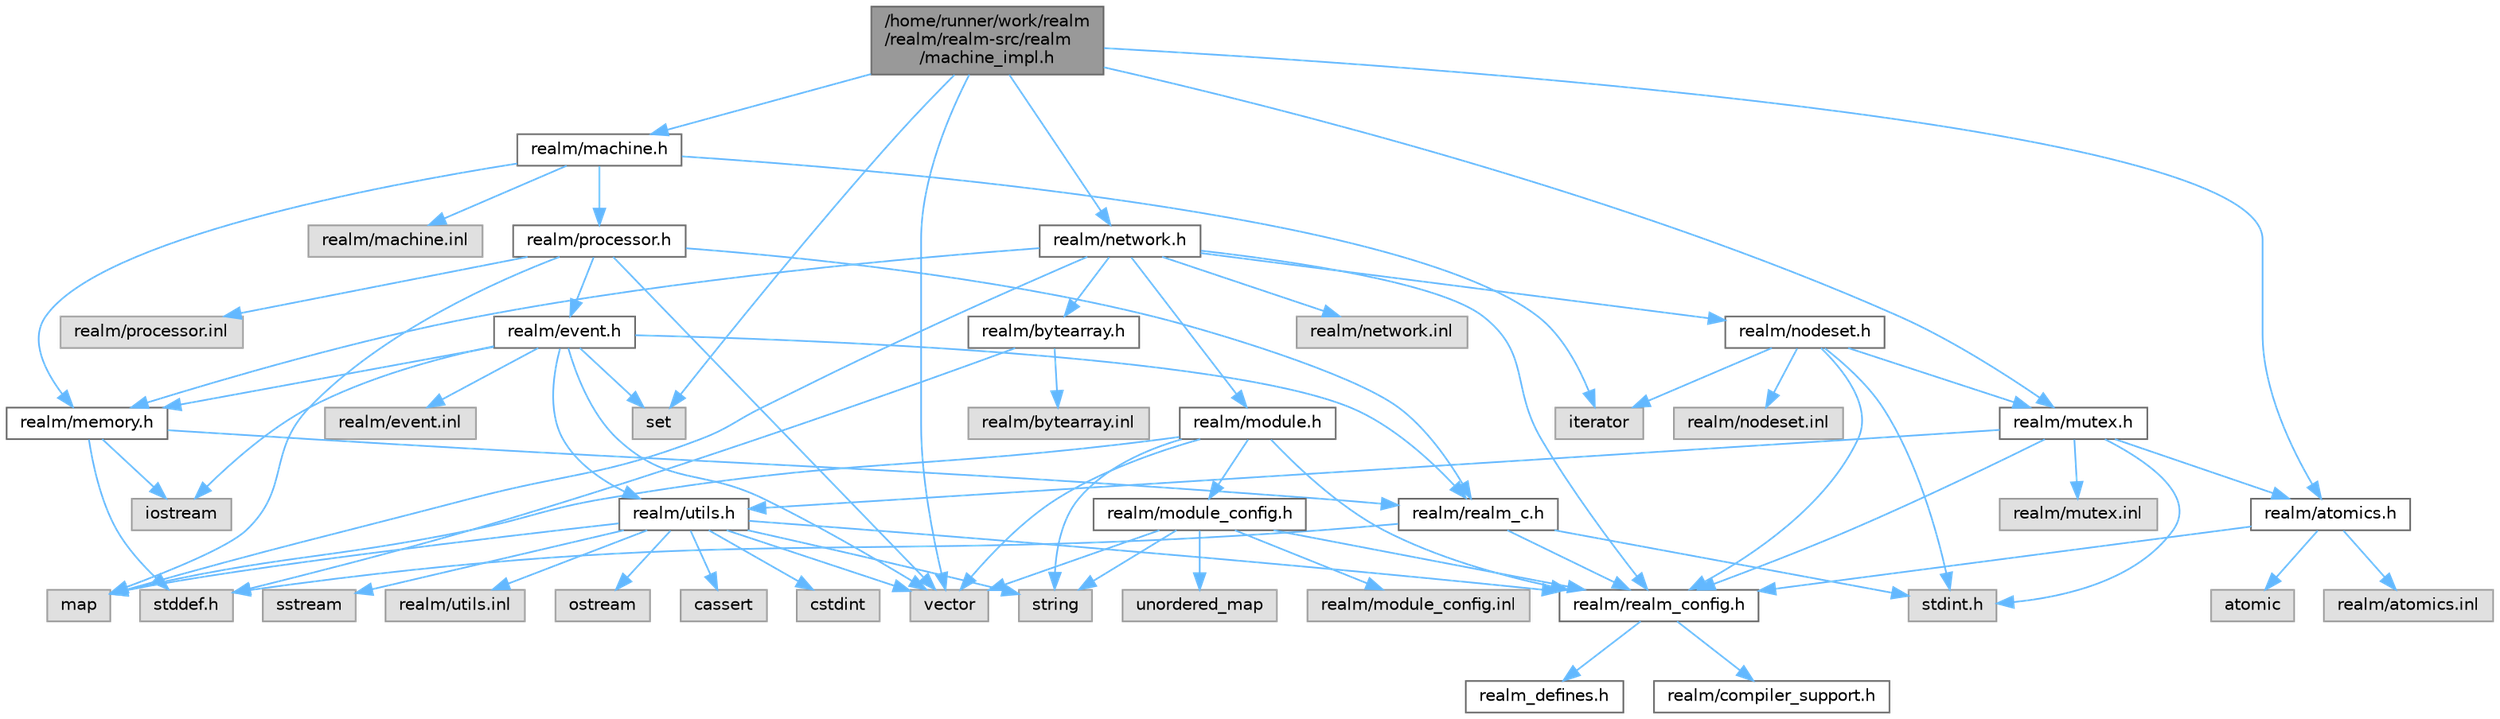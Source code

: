 digraph "/home/runner/work/realm/realm/realm-src/realm/machine_impl.h"
{
 // LATEX_PDF_SIZE
  bgcolor="transparent";
  edge [fontname=Helvetica,fontsize=10,labelfontname=Helvetica,labelfontsize=10];
  node [fontname=Helvetica,fontsize=10,shape=box,height=0.2,width=0.4];
  Node1 [id="Node000001",label="/home/runner/work/realm\l/realm/realm-src/realm\l/machine_impl.h",height=0.2,width=0.4,color="gray40", fillcolor="grey60", style="filled", fontcolor="black",tooltip=" "];
  Node1 -> Node2 [id="edge1_Node000001_Node000002",color="steelblue1",style="solid",tooltip=" "];
  Node2 [id="Node000002",label="realm/machine.h",height=0.2,width=0.4,color="grey40", fillcolor="white", style="filled",URL="$machine_8h.html",tooltip=" "];
  Node2 -> Node3 [id="edge2_Node000002_Node000003",color="steelblue1",style="solid",tooltip=" "];
  Node3 [id="Node000003",label="realm/processor.h",height=0.2,width=0.4,color="grey40", fillcolor="white", style="filled",URL="$processor_8h.html",tooltip=" "];
  Node3 -> Node4 [id="edge3_Node000003_Node000004",color="steelblue1",style="solid",tooltip=" "];
  Node4 [id="Node000004",label="realm/realm_c.h",height=0.2,width=0.4,color="grey40", fillcolor="white", style="filled",URL="$realm__c_8h.html",tooltip=" "];
  Node4 -> Node5 [id="edge4_Node000004_Node000005",color="steelblue1",style="solid",tooltip=" "];
  Node5 [id="Node000005",label="realm/realm_config.h",height=0.2,width=0.4,color="grey40", fillcolor="white", style="filled",URL="$realm__config_8h.html",tooltip=" "];
  Node5 -> Node6 [id="edge5_Node000005_Node000006",color="steelblue1",style="solid",tooltip=" "];
  Node6 [id="Node000006",label="realm_defines.h",height=0.2,width=0.4,color="grey40", fillcolor="white", style="filled",URL="$realm__defines_8h.html",tooltip=" "];
  Node5 -> Node7 [id="edge6_Node000005_Node000007",color="steelblue1",style="solid",tooltip=" "];
  Node7 [id="Node000007",label="realm/compiler_support.h",height=0.2,width=0.4,color="grey40", fillcolor="white", style="filled",URL="$compiler__support_8h.html",tooltip=" "];
  Node4 -> Node8 [id="edge7_Node000004_Node000008",color="steelblue1",style="solid",tooltip=" "];
  Node8 [id="Node000008",label="stddef.h",height=0.2,width=0.4,color="grey60", fillcolor="#E0E0E0", style="filled",tooltip=" "];
  Node4 -> Node9 [id="edge8_Node000004_Node000009",color="steelblue1",style="solid",tooltip=" "];
  Node9 [id="Node000009",label="stdint.h",height=0.2,width=0.4,color="grey60", fillcolor="#E0E0E0", style="filled",tooltip=" "];
  Node3 -> Node10 [id="edge9_Node000003_Node000010",color="steelblue1",style="solid",tooltip=" "];
  Node10 [id="Node000010",label="realm/event.h",height=0.2,width=0.4,color="grey40", fillcolor="white", style="filled",URL="$event_8h.html",tooltip=" "];
  Node10 -> Node4 [id="edge10_Node000010_Node000004",color="steelblue1",style="solid",tooltip=" "];
  Node10 -> Node11 [id="edge11_Node000010_Node000011",color="steelblue1",style="solid",tooltip=" "];
  Node11 [id="Node000011",label="realm/utils.h",height=0.2,width=0.4,color="grey40", fillcolor="white", style="filled",URL="$utils_8h.html",tooltip=" "];
  Node11 -> Node5 [id="edge12_Node000011_Node000005",color="steelblue1",style="solid",tooltip=" "];
  Node11 -> Node12 [id="edge13_Node000011_Node000012",color="steelblue1",style="solid",tooltip=" "];
  Node12 [id="Node000012",label="string",height=0.2,width=0.4,color="grey60", fillcolor="#E0E0E0", style="filled",tooltip=" "];
  Node11 -> Node13 [id="edge14_Node000011_Node000013",color="steelblue1",style="solid",tooltip=" "];
  Node13 [id="Node000013",label="ostream",height=0.2,width=0.4,color="grey60", fillcolor="#E0E0E0", style="filled",tooltip=" "];
  Node11 -> Node14 [id="edge15_Node000011_Node000014",color="steelblue1",style="solid",tooltip=" "];
  Node14 [id="Node000014",label="vector",height=0.2,width=0.4,color="grey60", fillcolor="#E0E0E0", style="filled",tooltip=" "];
  Node11 -> Node15 [id="edge16_Node000011_Node000015",color="steelblue1",style="solid",tooltip=" "];
  Node15 [id="Node000015",label="map",height=0.2,width=0.4,color="grey60", fillcolor="#E0E0E0", style="filled",tooltip=" "];
  Node11 -> Node16 [id="edge17_Node000011_Node000016",color="steelblue1",style="solid",tooltip=" "];
  Node16 [id="Node000016",label="cassert",height=0.2,width=0.4,color="grey60", fillcolor="#E0E0E0", style="filled",tooltip=" "];
  Node11 -> Node17 [id="edge18_Node000011_Node000017",color="steelblue1",style="solid",tooltip=" "];
  Node17 [id="Node000017",label="cstdint",height=0.2,width=0.4,color="grey60", fillcolor="#E0E0E0", style="filled",tooltip=" "];
  Node11 -> Node18 [id="edge19_Node000011_Node000018",color="steelblue1",style="solid",tooltip=" "];
  Node18 [id="Node000018",label="sstream",height=0.2,width=0.4,color="grey60", fillcolor="#E0E0E0", style="filled",tooltip=" "];
  Node11 -> Node19 [id="edge20_Node000011_Node000019",color="steelblue1",style="solid",tooltip=" "];
  Node19 [id="Node000019",label="realm/utils.inl",height=0.2,width=0.4,color="grey60", fillcolor="#E0E0E0", style="filled",tooltip=" "];
  Node10 -> Node20 [id="edge21_Node000010_Node000020",color="steelblue1",style="solid",tooltip=" "];
  Node20 [id="Node000020",label="realm/memory.h",height=0.2,width=0.4,color="grey40", fillcolor="white", style="filled",URL="$memory_8h.html",tooltip=" "];
  Node20 -> Node4 [id="edge22_Node000020_Node000004",color="steelblue1",style="solid",tooltip=" "];
  Node20 -> Node8 [id="edge23_Node000020_Node000008",color="steelblue1",style="solid",tooltip=" "];
  Node20 -> Node21 [id="edge24_Node000020_Node000021",color="steelblue1",style="solid",tooltip=" "];
  Node21 [id="Node000021",label="iostream",height=0.2,width=0.4,color="grey60", fillcolor="#E0E0E0", style="filled",tooltip=" "];
  Node10 -> Node14 [id="edge25_Node000010_Node000014",color="steelblue1",style="solid",tooltip=" "];
  Node10 -> Node22 [id="edge26_Node000010_Node000022",color="steelblue1",style="solid",tooltip=" "];
  Node22 [id="Node000022",label="set",height=0.2,width=0.4,color="grey60", fillcolor="#E0E0E0", style="filled",tooltip=" "];
  Node10 -> Node21 [id="edge27_Node000010_Node000021",color="steelblue1",style="solid",tooltip=" "];
  Node10 -> Node23 [id="edge28_Node000010_Node000023",color="steelblue1",style="solid",tooltip=" "];
  Node23 [id="Node000023",label="realm/event.inl",height=0.2,width=0.4,color="grey60", fillcolor="#E0E0E0", style="filled",tooltip=" "];
  Node3 -> Node14 [id="edge29_Node000003_Node000014",color="steelblue1",style="solid",tooltip=" "];
  Node3 -> Node15 [id="edge30_Node000003_Node000015",color="steelblue1",style="solid",tooltip=" "];
  Node3 -> Node24 [id="edge31_Node000003_Node000024",color="steelblue1",style="solid",tooltip=" "];
  Node24 [id="Node000024",label="realm/processor.inl",height=0.2,width=0.4,color="grey60", fillcolor="#E0E0E0", style="filled",tooltip=" "];
  Node2 -> Node20 [id="edge32_Node000002_Node000020",color="steelblue1",style="solid",tooltip=" "];
  Node2 -> Node25 [id="edge33_Node000002_Node000025",color="steelblue1",style="solid",tooltip=" "];
  Node25 [id="Node000025",label="iterator",height=0.2,width=0.4,color="grey60", fillcolor="#E0E0E0", style="filled",tooltip=" "];
  Node2 -> Node26 [id="edge34_Node000002_Node000026",color="steelblue1",style="solid",tooltip=" "];
  Node26 [id="Node000026",label="realm/machine.inl",height=0.2,width=0.4,color="grey60", fillcolor="#E0E0E0", style="filled",tooltip=" "];
  Node1 -> Node27 [id="edge35_Node000001_Node000027",color="steelblue1",style="solid",tooltip=" "];
  Node27 [id="Node000027",label="realm/network.h",height=0.2,width=0.4,color="grey40", fillcolor="white", style="filled",URL="$network_8h.html",tooltip=" "];
  Node27 -> Node5 [id="edge36_Node000027_Node000005",color="steelblue1",style="solid",tooltip=" "];
  Node27 -> Node28 [id="edge37_Node000027_Node000028",color="steelblue1",style="solid",tooltip=" "];
  Node28 [id="Node000028",label="realm/module.h",height=0.2,width=0.4,color="grey40", fillcolor="white", style="filled",URL="$module_8h.html",tooltip=" "];
  Node28 -> Node5 [id="edge38_Node000028_Node000005",color="steelblue1",style="solid",tooltip=" "];
  Node28 -> Node29 [id="edge39_Node000028_Node000029",color="steelblue1",style="solid",tooltip=" "];
  Node29 [id="Node000029",label="realm/module_config.h",height=0.2,width=0.4,color="grey40", fillcolor="white", style="filled",URL="$module__config_8h.html",tooltip=" "];
  Node29 -> Node5 [id="edge40_Node000029_Node000005",color="steelblue1",style="solid",tooltip=" "];
  Node29 -> Node12 [id="edge41_Node000029_Node000012",color="steelblue1",style="solid",tooltip=" "];
  Node29 -> Node30 [id="edge42_Node000029_Node000030",color="steelblue1",style="solid",tooltip=" "];
  Node30 [id="Node000030",label="unordered_map",height=0.2,width=0.4,color="grey60", fillcolor="#E0E0E0", style="filled",tooltip=" "];
  Node29 -> Node14 [id="edge43_Node000029_Node000014",color="steelblue1",style="solid",tooltip=" "];
  Node29 -> Node31 [id="edge44_Node000029_Node000031",color="steelblue1",style="solid",tooltip=" "];
  Node31 [id="Node000031",label="realm/module_config.inl",height=0.2,width=0.4,color="grey60", fillcolor="#E0E0E0", style="filled",tooltip=" "];
  Node28 -> Node14 [id="edge45_Node000028_Node000014",color="steelblue1",style="solid",tooltip=" "];
  Node28 -> Node12 [id="edge46_Node000028_Node000012",color="steelblue1",style="solid",tooltip=" "];
  Node28 -> Node15 [id="edge47_Node000028_Node000015",color="steelblue1",style="solid",tooltip=" "];
  Node27 -> Node32 [id="edge48_Node000027_Node000032",color="steelblue1",style="solid",tooltip=" "];
  Node32 [id="Node000032",label="realm/nodeset.h",height=0.2,width=0.4,color="grey40", fillcolor="white", style="filled",URL="$nodeset_8h.html",tooltip=" "];
  Node32 -> Node5 [id="edge49_Node000032_Node000005",color="steelblue1",style="solid",tooltip=" "];
  Node32 -> Node33 [id="edge50_Node000032_Node000033",color="steelblue1",style="solid",tooltip=" "];
  Node33 [id="Node000033",label="realm/mutex.h",height=0.2,width=0.4,color="grey40", fillcolor="white", style="filled",URL="$mutex_8h.html",tooltip=" "];
  Node33 -> Node5 [id="edge51_Node000033_Node000005",color="steelblue1",style="solid",tooltip=" "];
  Node33 -> Node11 [id="edge52_Node000033_Node000011",color="steelblue1",style="solid",tooltip=" "];
  Node33 -> Node34 [id="edge53_Node000033_Node000034",color="steelblue1",style="solid",tooltip=" "];
  Node34 [id="Node000034",label="realm/atomics.h",height=0.2,width=0.4,color="grey40", fillcolor="white", style="filled",URL="$atomics_8h.html",tooltip=" "];
  Node34 -> Node5 [id="edge54_Node000034_Node000005",color="steelblue1",style="solid",tooltip=" "];
  Node34 -> Node35 [id="edge55_Node000034_Node000035",color="steelblue1",style="solid",tooltip=" "];
  Node35 [id="Node000035",label="atomic",height=0.2,width=0.4,color="grey60", fillcolor="#E0E0E0", style="filled",tooltip=" "];
  Node34 -> Node36 [id="edge56_Node000034_Node000036",color="steelblue1",style="solid",tooltip=" "];
  Node36 [id="Node000036",label="realm/atomics.inl",height=0.2,width=0.4,color="grey60", fillcolor="#E0E0E0", style="filled",tooltip=" "];
  Node33 -> Node9 [id="edge57_Node000033_Node000009",color="steelblue1",style="solid",tooltip=" "];
  Node33 -> Node37 [id="edge58_Node000033_Node000037",color="steelblue1",style="solid",tooltip=" "];
  Node37 [id="Node000037",label="realm/mutex.inl",height=0.2,width=0.4,color="grey60", fillcolor="#E0E0E0", style="filled",tooltip=" "];
  Node32 -> Node9 [id="edge59_Node000032_Node000009",color="steelblue1",style="solid",tooltip=" "];
  Node32 -> Node25 [id="edge60_Node000032_Node000025",color="steelblue1",style="solid",tooltip=" "];
  Node32 -> Node38 [id="edge61_Node000032_Node000038",color="steelblue1",style="solid",tooltip=" "];
  Node38 [id="Node000038",label="realm/nodeset.inl",height=0.2,width=0.4,color="grey60", fillcolor="#E0E0E0", style="filled",tooltip=" "];
  Node27 -> Node20 [id="edge62_Node000027_Node000020",color="steelblue1",style="solid",tooltip=" "];
  Node27 -> Node39 [id="edge63_Node000027_Node000039",color="steelblue1",style="solid",tooltip=" "];
  Node39 [id="Node000039",label="realm/bytearray.h",height=0.2,width=0.4,color="grey40", fillcolor="white", style="filled",URL="$bytearray_8h.html",tooltip=" "];
  Node39 -> Node8 [id="edge64_Node000039_Node000008",color="steelblue1",style="solid",tooltip=" "];
  Node39 -> Node40 [id="edge65_Node000039_Node000040",color="steelblue1",style="solid",tooltip=" "];
  Node40 [id="Node000040",label="realm/bytearray.inl",height=0.2,width=0.4,color="grey60", fillcolor="#E0E0E0", style="filled",tooltip=" "];
  Node27 -> Node15 [id="edge66_Node000027_Node000015",color="steelblue1",style="solid",tooltip=" "];
  Node27 -> Node41 [id="edge67_Node000027_Node000041",color="steelblue1",style="solid",tooltip=" "];
  Node41 [id="Node000041",label="realm/network.inl",height=0.2,width=0.4,color="grey60", fillcolor="#E0E0E0", style="filled",tooltip=" "];
  Node1 -> Node33 [id="edge68_Node000001_Node000033",color="steelblue1",style="solid",tooltip=" "];
  Node1 -> Node34 [id="edge69_Node000001_Node000034",color="steelblue1",style="solid",tooltip=" "];
  Node1 -> Node14 [id="edge70_Node000001_Node000014",color="steelblue1",style="solid",tooltip=" "];
  Node1 -> Node22 [id="edge71_Node000001_Node000022",color="steelblue1",style="solid",tooltip=" "];
}
